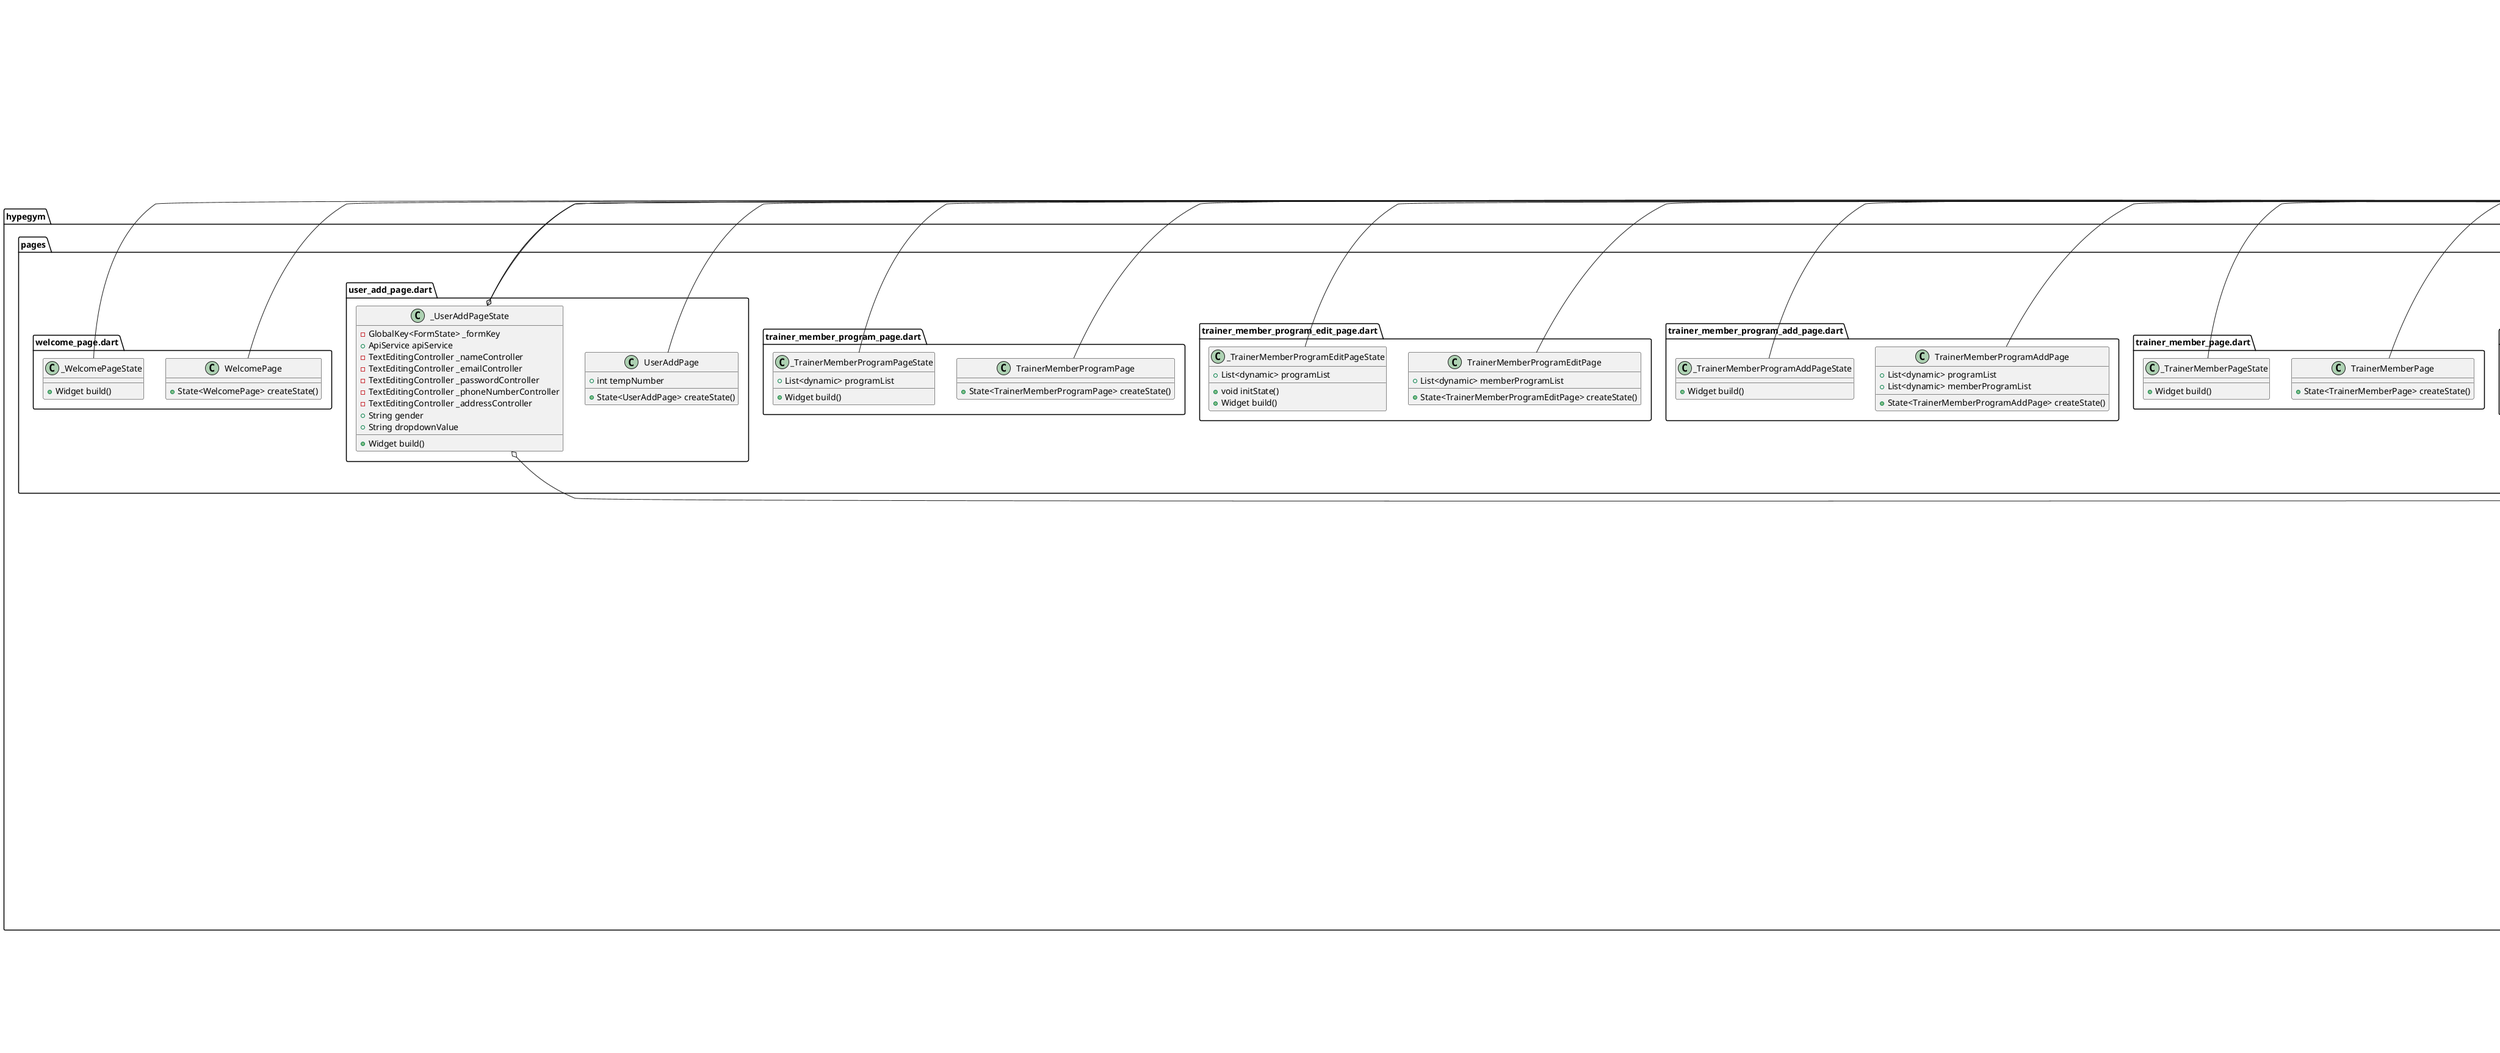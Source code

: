 @startuml
set namespaceSeparator ::

class "hypegym::helpers::constants.dart::Constants" {
  {static} +String baseUrl
}

class "hypegym::main.dart::MyApp" {
  +int direct
  +Widget build()
}

"flutter::src::widgets::framework.dart::StatelessWidget" <|-- "hypegym::main.dart::MyApp"

class "hypegym::models::exercise.dart::Exercise" {
  +int id
  +String name
  +String level
  +String equipment
  +List<String> instructions
  +Map<String, dynamic> toJson()
}

class "hypegym::models::exercise.dart::ExerciseResDto" {
  +int id
  +String name
  +Map<String, dynamic> toJson()
}

class "hypegym::models::program.dart::Program" {
  +int exercise_id
  +int set
  +int rep
  +Map<String, dynamic> toJson()
}

class "hypegym::models::program.dart::ProgramDto" {
  +int id
  +int exercise_id
  +int set
  +int rep
  +Map<String, dynamic> toJson()
}

class "hypegym::models::user.dart::UserDto" {
  +int ID
  +String name
  +String email
  +String phone_number
  +String gender
  +String address
  +String role
  +int gymId
  +Map<String, dynamic> toJson()
}

class "hypegym::models::user.dart::UserEditDto" {
  +String name
  +String email
  +String phone_number
  +String gender
  +String address
  +Map<String, dynamic> toJson()
}

class "hypegym::models::user.dart::UserResDto" {
  +int ID
  +int trainerID
  +Map<String, dynamic> toJson()
}

class "hypegym::pages::about_us_page.dart::AboutUsPage" {
  +Widget build()
}

"flutter::src::widgets::framework.dart::StatelessWidget" <|-- "hypegym::pages::about_us_page.dart::AboutUsPage"

class "hypegym::pages::admin_gym_information_page.dart::AdminGymInformationPage" {
  +Widget build()
}

"flutter::src::widgets::framework.dart::StatelessWidget" <|-- "hypegym::pages::admin_gym_information_page.dart::AdminGymInformationPage"

class "hypegym::pages::admin_gym_page.dart::AdminGymPage" {
  +State<AdminGymPage> createState()
}

"flutter::src::widgets::framework.dart::StatefulWidget" <|-- "hypegym::pages::admin_gym_page.dart::AdminGymPage"

class "hypegym::pages::admin_gym_page.dart::_AdminGymPageState" {
  +int selectedIndex
  {static} -List<Widget> _widgetOptions
  -void _onItemTapped()
  +Widget build()
}

"flutter::src::widgets::framework.dart::State" <|-- "hypegym::pages::admin_gym_page.dart::_AdminGymPageState"

class "hypegym::pages::admin_list_member_page.dart::AdminListMemberPage" {
  +UserDto user
  +State<AdminListMemberPage> createState()
}

"hypegym::pages::admin_list_member_page.dart::AdminListMemberPage" o-- "hypegym::models::user.dart::UserDto"
"flutter::src::widgets::framework.dart::StatefulWidget" <|-- "hypegym::pages::admin_list_member_page.dart::AdminListMemberPage"

class "hypegym::pages::admin_list_member_page.dart::_AdminListMemberPageState" {
  +ApiService apiService
  +Widget build()
}

"hypegym::pages::admin_list_member_page.dart::_AdminListMemberPageState" o-- "hypegym::services::api_service.dart::ApiService"
"flutter::src::widgets::framework.dart::State" <|-- "hypegym::pages::admin_list_member_page.dart::_AdminListMemberPageState"

class "hypegym::pages::admin_member_page.dart::AdminMemberPage" {
  +State<AdminMemberPage> createState()
}

"flutter::src::widgets::framework.dart::StatefulWidget" <|-- "hypegym::pages::admin_member_page.dart::AdminMemberPage"

class "hypegym::pages::admin_member_page.dart::_AdminMemberPageState" {
  +ApiService apiService
  +Widget build()
}

"hypegym::pages::admin_member_page.dart::_AdminMemberPageState" o-- "hypegym::services::api_service.dart::ApiService"
"flutter::src::widgets::framework.dart::State" <|-- "hypegym::pages::admin_member_page.dart::_AdminMemberPageState"

class "hypegym::pages::admin_member_profile_page.dart::AdminMemberProfilePage" {
  +UserDto user
  +State<AdminMemberProfilePage> createState()
}

"hypegym::pages::admin_member_profile_page.dart::AdminMemberProfilePage" o-- "hypegym::models::user.dart::UserDto"
"flutter::src::widgets::framework.dart::StatefulWidget" <|-- "hypegym::pages::admin_member_profile_page.dart::AdminMemberProfilePage"

class "hypegym::pages::admin_member_profile_page.dart::_AdminMemberProfilePageState" {
  +ApiService apiService
  +Widget build()
}

"hypegym::pages::admin_member_profile_page.dart::_AdminMemberProfilePageState" o-- "hypegym::services::api_service.dart::ApiService"
"flutter::src::widgets::framework.dart::State" <|-- "hypegym::pages::admin_member_profile_page.dart::_AdminMemberProfilePageState"

class "hypegym::pages::admin_pt_assign_page.dart::AdminPTAssignPage" {
  +UserDto user
  +State<AdminPTAssignPage> createState()
}

"hypegym::pages::admin_pt_assign_page.dart::AdminPTAssignPage" o-- "hypegym::models::user.dart::UserDto"
"flutter::src::widgets::framework.dart::StatefulWidget" <|-- "hypegym::pages::admin_pt_assign_page.dart::AdminPTAssignPage"

class "hypegym::pages::admin_pt_assign_page.dart::_AdminPTAssignPageState" {
  +ApiService apiService
  +Widget build()
}

"hypegym::pages::admin_pt_assign_page.dart::_AdminPTAssignPageState" o-- "hypegym::services::api_service.dart::ApiService"
"flutter::src::widgets::framework.dart::State" <|-- "hypegym::pages::admin_pt_assign_page.dart::_AdminPTAssignPageState"

class "hypegym::pages::admin_trainer_page.dart::AdminTrainerPage" {
  +State<AdminTrainerPage> createState()
}

"flutter::src::widgets::framework.dart::StatefulWidget" <|-- "hypegym::pages::admin_trainer_page.dart::AdminTrainerPage"

class "hypegym::pages::admin_trainer_page.dart::_AdminTrainerPageState" {
  +ApiService apiService
  +Widget build()
}

"hypegym::pages::admin_trainer_page.dart::_AdminTrainerPageState" o-- "hypegym::services::api_service.dart::ApiService"
"flutter::src::widgets::framework.dart::State" <|-- "hypegym::pages::admin_trainer_page.dart::_AdminTrainerPageState"

class "hypegym::pages::admin_trainer_profile_page.dart::AdminTrainerProfilePage" {
  +UserDto user
  +State<AdminTrainerProfilePage> createState()
}

"hypegym::pages::admin_trainer_profile_page.dart::AdminTrainerProfilePage" o-- "hypegym::models::user.dart::UserDto"
"flutter::src::widgets::framework.dart::StatefulWidget" <|-- "hypegym::pages::admin_trainer_profile_page.dart::AdminTrainerProfilePage"

class "hypegym::pages::admin_trainer_profile_page.dart::_AdminTrainerProfilePageState" {
  +ApiService apiService
  +Widget build()
}

"hypegym::pages::admin_trainer_profile_page.dart::_AdminTrainerProfilePageState" o-- "hypegym::services::api_service.dart::ApiService"
"flutter::src::widgets::framework.dart::State" <|-- "hypegym::pages::admin_trainer_profile_page.dart::_AdminTrainerProfilePageState"

class "hypegym::pages::edit_profile_page.dart::EditProfilePage" {
  +UserDto? user
  +State<EditProfilePage> createState()
}

"hypegym::pages::edit_profile_page.dart::EditProfilePage" o-- "hypegym::models::user.dart::UserDto"
"flutter::src::widgets::framework.dart::StatefulWidget" <|-- "hypegym::pages::edit_profile_page.dart::EditProfilePage"

class "hypegym::pages::edit_profile_page.dart::_EditProfilePageState" {
  +ApiService apiService
  -GlobalKey<FormState> _formKey
  -TextEditingController _nameController
  -TextEditingController _emailController
  -TextEditingController _phoneNumberController
  -TextEditingController _addressController
  +int? tID
  +String? tGender
  +String? tName
  +String? tEmail
  +String? tPhone
  +String? tAddress
  +Widget build()
}

"hypegym::pages::edit_profile_page.dart::_EditProfilePageState" o-- "hypegym::services::api_service.dart::ApiService"
"hypegym::pages::edit_profile_page.dart::_EditProfilePageState" o-- "flutter::src::widgets::framework.dart::GlobalKey<FormState>"
"hypegym::pages::edit_profile_page.dart::_EditProfilePageState" o-- "flutter::src::widgets::editable_text.dart::TextEditingController"
"flutter::src::widgets::framework.dart::State" <|-- "hypegym::pages::edit_profile_page.dart::_EditProfilePageState"

class "hypegym::pages::login_page.dart::LoginPage" {
  +State<LoginPage> createState()
}

"flutter::src::widgets::framework.dart::StatefulWidget" <|-- "hypegym::pages::login_page.dart::LoginPage"

class "hypegym::pages::login_page.dart::_LoginPageState" {
  -GlobalKey<FormState> _formKey
  +AuthService authService
  +ApiService apiService
  -TextEditingController _emailController
  -TextEditingController _passwordController
  +FlutterSecureStorage storage
  +bool passwordVisible
  +Widget build()
}

"hypegym::pages::login_page.dart::_LoginPageState" o-- "flutter::src::widgets::framework.dart::GlobalKey<FormState>"
"hypegym::pages::login_page.dart::_LoginPageState" o-- "hypegym::services::auth_service.dart::AuthService"
"hypegym::pages::login_page.dart::_LoginPageState" o-- "hypegym::services::api_service.dart::ApiService"
"hypegym::pages::login_page.dart::_LoginPageState" o-- "flutter::src::widgets::editable_text.dart::TextEditingController"
"hypegym::pages::login_page.dart::_LoginPageState" o-- "flutter_secure_storage::flutter_secure_storage.dart::FlutterSecureStorage"
"flutter::src::widgets::framework.dart::State" <|-- "hypegym::pages::login_page.dart::_LoginPageState"

class "hypegym::pages::member_gym_page.dart::MemberGymPage" {
  +State<MemberGymPage> createState()
}

"flutter::src::widgets::framework.dart::StatefulWidget" <|-- "hypegym::pages::member_gym_page.dart::MemberGymPage"

class "hypegym::pages::member_gym_page.dart::_MemberGymPageState" {
  +int selectedIndex
  {static} -List<Widget> _widgetOptions
  -void _onItemTapped()
  +Widget build()
}

"flutter::src::widgets::framework.dart::State" <|-- "hypegym::pages::member_gym_page.dart::_MemberGymPageState"

class "hypegym::pages::member_measurement_page.dart::MemberMeasurementPage" {
  +Widget build()
}

"flutter::src::widgets::framework.dart::StatelessWidget" <|-- "hypegym::pages::member_measurement_page.dart::MemberMeasurementPage"

class "hypegym::pages::member_program_page.dart::MemberProgramPage" {
  +State<MemberProgramPage> createState()
}

"flutter::src::widgets::framework.dart::StatefulWidget" <|-- "hypegym::pages::member_program_page.dart::MemberProgramPage"

class "hypegym::pages::member_program_page.dart::_MemberProgramPageState" {
  +List<dynamic> programList
  +Widget build()
}

"flutter::src::widgets::framework.dart::State" <|-- "hypegym::pages::member_program_page.dart::_MemberProgramPageState"

class "hypegym::pages::member_qr_page.dart::MemberQrPage" {
  +State<MemberQrPage> createState()
}

"flutter::src::widgets::framework.dart::StatefulWidget" <|-- "hypegym::pages::member_qr_page.dart::MemberQrPage"

class "hypegym::pages::member_qr_page.dart::_MemberQrPageState" {
  +ApiService apiService
  +FlutterSecureStorage storage
  +Barcode? result
  +QRViewController? controller
  +GlobalKey<State<StatefulWidget>> qrKey
  +void reassemble()
  +Widget build()
  -Widget _buildQrView()
  -void _onQRViewCreated()
  -void _onPermissionSet()
  +void dispose()
  +dynamic check_in_out()
}

"hypegym::pages::member_qr_page.dart::_MemberQrPageState" o-- "hypegym::services::api_service.dart::ApiService"
"hypegym::pages::member_qr_page.dart::_MemberQrPageState" o-- "flutter_secure_storage::flutter_secure_storage.dart::FlutterSecureStorage"
"hypegym::pages::member_qr_page.dart::_MemberQrPageState" o-- "qr_code_scanner::src::types::barcode.dart::Barcode"
"hypegym::pages::member_qr_page.dart::_MemberQrPageState" o-- "qr_code_scanner::src::qr_code_scanner.dart::QRViewController"
"hypegym::pages::member_qr_page.dart::_MemberQrPageState" o-- "flutter::src::widgets::framework.dart::GlobalKey<State<StatefulWidget>>"
"flutter::src::widgets::framework.dart::State" <|-- "hypegym::pages::member_qr_page.dart::_MemberQrPageState"

class "hypegym::pages::profile_page.dart::ProfilePage" {
  +State<ProfilePage> createState()
}

"flutter::src::widgets::framework.dart::StatefulWidget" <|-- "hypegym::pages::profile_page.dart::ProfilePage"

class "hypegym::pages::profile_page.dart::_ProfilePageState" {
  +ApiService apiService
  +FlutterSecureStorage storage
  +UserDto user
  +UserDto profile
  +Future<UserDto> temp()
  +Widget build()
}

"hypegym::pages::profile_page.dart::_ProfilePageState" o-- "hypegym::services::api_service.dart::ApiService"
"hypegym::pages::profile_page.dart::_ProfilePageState" o-- "flutter_secure_storage::flutter_secure_storage.dart::FlutterSecureStorage"
"hypegym::pages::profile_page.dart::_ProfilePageState" o-- "hypegym::models::user.dart::UserDto"
"flutter::src::widgets::framework.dart::State" <|-- "hypegym::pages::profile_page.dart::_ProfilePageState"

class "hypegym::pages::temp.dart::TempPage" {
  +State<TempPage> createState()
}

"flutter::src::widgets::framework.dart::StatefulWidget" <|-- "hypegym::pages::temp.dart::TempPage"

class "hypegym::pages::temp.dart::_TempPageState" {
  +Map<String, String> measurementMap
  +Widget build()
}

"flutter::src::widgets::framework.dart::State" <|-- "hypegym::pages::temp.dart::_TempPageState"

class "hypegym::pages::temp_edit.dart::TempEdit" {
  +Map<dynamic, dynamic> memberMeasurement
  +State<TempEdit> createState()
}

"flutter::src::widgets::framework.dart::StatefulWidget" <|-- "hypegym::pages::temp_edit.dart::TempEdit"

class "hypegym::pages::temp_edit.dart::_TempEditState" {
  +TextInputType keyboardType
  +Widget build()
}

"hypegym::pages::temp_edit.dart::_TempEditState" o-- "flutter::src::services::text_input.dart::TextInputType"
"flutter::src::widgets::framework.dart::State" <|-- "hypegym::pages::temp_edit.dart::_TempEditState"

class "hypegym::pages::trainer_gym_page.dart::TrainerGymPage" {
  +State<TrainerGymPage> createState()
}

"flutter::src::widgets::framework.dart::StatefulWidget" <|-- "hypegym::pages::trainer_gym_page.dart::TrainerGymPage"

class "hypegym::pages::trainer_gym_page.dart::_TrainerGymPageState" {
  +int selectedIndex
  {static} -List<Widget> _widgetOptions
  -void _onItemTapped()
  +Widget build()
}

"flutter::src::widgets::framework.dart::State" <|-- "hypegym::pages::trainer_gym_page.dart::_TrainerGymPageState"

class "hypegym::pages::trainer_member_measurement_edit_page.dart::MeasurementEditPage" {
  +Map<dynamic, dynamic> memberMeasurement
  +State<MeasurementEditPage> createState()
}

"flutter::src::widgets::framework.dart::StatefulWidget" <|-- "hypegym::pages::trainer_member_measurement_edit_page.dart::MeasurementEditPage"

class "hypegym::pages::trainer_member_measurement_edit_page.dart::_MeasurementEditPageState" {
  +TextInputType keyboardType
  +Widget build()
}

"hypegym::pages::trainer_member_measurement_edit_page.dart::_MeasurementEditPageState" o-- "flutter::src::services::text_input.dart::TextInputType"
"flutter::src::widgets::framework.dart::State" <|-- "hypegym::pages::trainer_member_measurement_edit_page.dart::_MeasurementEditPageState"

class "hypegym::pages::trainer_member_measurement_page.dart::TrainerMemberMeasurementPage" {
  +State<TrainerMemberMeasurementPage> createState()
}

"flutter::src::widgets::framework.dart::StatefulWidget" <|-- "hypegym::pages::trainer_member_measurement_page.dart::TrainerMemberMeasurementPage"

class "hypegym::pages::trainer_member_measurement_page.dart::_TrainerMemberMeasurementPageState" {
  +Map<String, String> measurementMap
  +Widget build()
}

"flutter::src::widgets::framework.dart::State" <|-- "hypegym::pages::trainer_member_measurement_page.dart::_TrainerMemberMeasurementPageState"

class "hypegym::pages::trainer_member_page.dart::TrainerMemberPage" {
  +State<TrainerMemberPage> createState()
}

"flutter::src::widgets::framework.dart::StatefulWidget" <|-- "hypegym::pages::trainer_member_page.dart::TrainerMemberPage"

class "hypegym::pages::trainer_member_page.dart::_TrainerMemberPageState" {
  +Widget build()
}

"flutter::src::widgets::framework.dart::State" <|-- "hypegym::pages::trainer_member_page.dart::_TrainerMemberPageState"

class "hypegym::pages::trainer_member_program_add_page.dart::TrainerMemberProgramAddPage" {
  +List<dynamic> programList
  +List<dynamic> memberProgramList
  +State<TrainerMemberProgramAddPage> createState()
}

"flutter::src::widgets::framework.dart::StatefulWidget" <|-- "hypegym::pages::trainer_member_program_add_page.dart::TrainerMemberProgramAddPage"

class "hypegym::pages::trainer_member_program_add_page.dart::_TrainerMemberProgramAddPageState" {
  +Widget build()
}

"flutter::src::widgets::framework.dart::State" <|-- "hypegym::pages::trainer_member_program_add_page.dart::_TrainerMemberProgramAddPageState"

class "hypegym::pages::trainer_member_program_edit_page.dart::TrainerMemberProgramEditPage" {
  +List<dynamic> memberProgramList
  +State<TrainerMemberProgramEditPage> createState()
}

"flutter::src::widgets::framework.dart::StatefulWidget" <|-- "hypegym::pages::trainer_member_program_edit_page.dart::TrainerMemberProgramEditPage"

class "hypegym::pages::trainer_member_program_edit_page.dart::_TrainerMemberProgramEditPageState" {
  +List<dynamic> programList
  +void initState()
  +Widget build()
}

"flutter::src::widgets::framework.dart::State" <|-- "hypegym::pages::trainer_member_program_edit_page.dart::_TrainerMemberProgramEditPageState"

class "hypegym::pages::trainer_member_program_page.dart::TrainerMemberProgramPage" {
  +State<TrainerMemberProgramPage> createState()
}

"flutter::src::widgets::framework.dart::StatefulWidget" <|-- "hypegym::pages::trainer_member_program_page.dart::TrainerMemberProgramPage"

class "hypegym::pages::trainer_member_program_page.dart::_TrainerMemberProgramPageState" {
  +List<dynamic> programList
  +Widget build()
}

"flutter::src::widgets::framework.dart::State" <|-- "hypegym::pages::trainer_member_program_page.dart::_TrainerMemberProgramPageState"

class "hypegym::pages::user_add_page.dart::UserAddPage" {
  +int tempNumber
  +State<UserAddPage> createState()
}

"flutter::src::widgets::framework.dart::StatefulWidget" <|-- "hypegym::pages::user_add_page.dart::UserAddPage"

class "hypegym::pages::user_add_page.dart::_UserAddPageState" {
  -GlobalKey<FormState> _formKey
  +ApiService apiService
  -TextEditingController _nameController
  -TextEditingController _emailController
  -TextEditingController _passwordController
  -TextEditingController _phoneNumberController
  -TextEditingController _addressController
  +String gender
  +String dropdownValue
  +Widget build()
}

"hypegym::pages::user_add_page.dart::_UserAddPageState" o-- "flutter::src::widgets::framework.dart::GlobalKey<FormState>"
"hypegym::pages::user_add_page.dart::_UserAddPageState" o-- "hypegym::services::api_service.dart::ApiService"
"hypegym::pages::user_add_page.dart::_UserAddPageState" o-- "flutter::src::widgets::editable_text.dart::TextEditingController"
"flutter::src::widgets::framework.dart::State" <|-- "hypegym::pages::user_add_page.dart::_UserAddPageState"

class "hypegym::pages::welcome_page.dart::WelcomePage" {
  +State<WelcomePage> createState()
}

"flutter::src::widgets::framework.dart::StatefulWidget" <|-- "hypegym::pages::welcome_page.dart::WelcomePage"

class "hypegym::pages::welcome_page.dart::_WelcomePageState" {
  +Widget build()
}

"flutter::src::widgets::framework.dart::State" <|-- "hypegym::pages::welcome_page.dart::_WelcomePageState"

class "hypegym::services::api_service.dart::ApiService" {
  +FlutterSecureStorage storage
  +Future<String> tokenOrEmpty
  +Future<UserDto?> userOrEmpty
  +Future<Response?> getMe()
  +Future<Response?> addUser()
  +Future<Response?> editUser()
  +Future<Response?> deleteUser()
  +Future<Response?> getUser()
  +Future<List<UserDto>> fetchMembers()
  +Future<List<UserDto>> fetchTrainers()
  +Future<List<UserDto>> getTrainers()
  +Future<Response?> assignPT()
  +Future<List<UserDto>> getMembers()
  +Future<Response?> dismissMember()
  +Future<Response?> checkIn()
  +Future<Response?> checkOut()
  +Future<Response?> assignProgram()
  +Future<Response?> assignPrograms()
  +Future<List<ProgramDto>> getPrograms()
  +Future<Response?> dismissProgram()
  +Future<List<ExerciseResDto>> getAllExercises()
  +Future<Exercise> getExercise()
  +Future<List<int>> getOnlines()
  +Future<List<int>> getDailyAttendance()
  +Future<List<int>> getMonthlyAttendance()
  +Future<Response> getTrainer()
}

"hypegym::services::api_service.dart::ApiService" o-- "flutter_secure_storage::flutter_secure_storage.dart::FlutterSecureStorage"

class "hypegym::services::auth_service.dart::AuthService" {
  +Uri loginUri
  +Future<Response?> login()
}


@enduml

